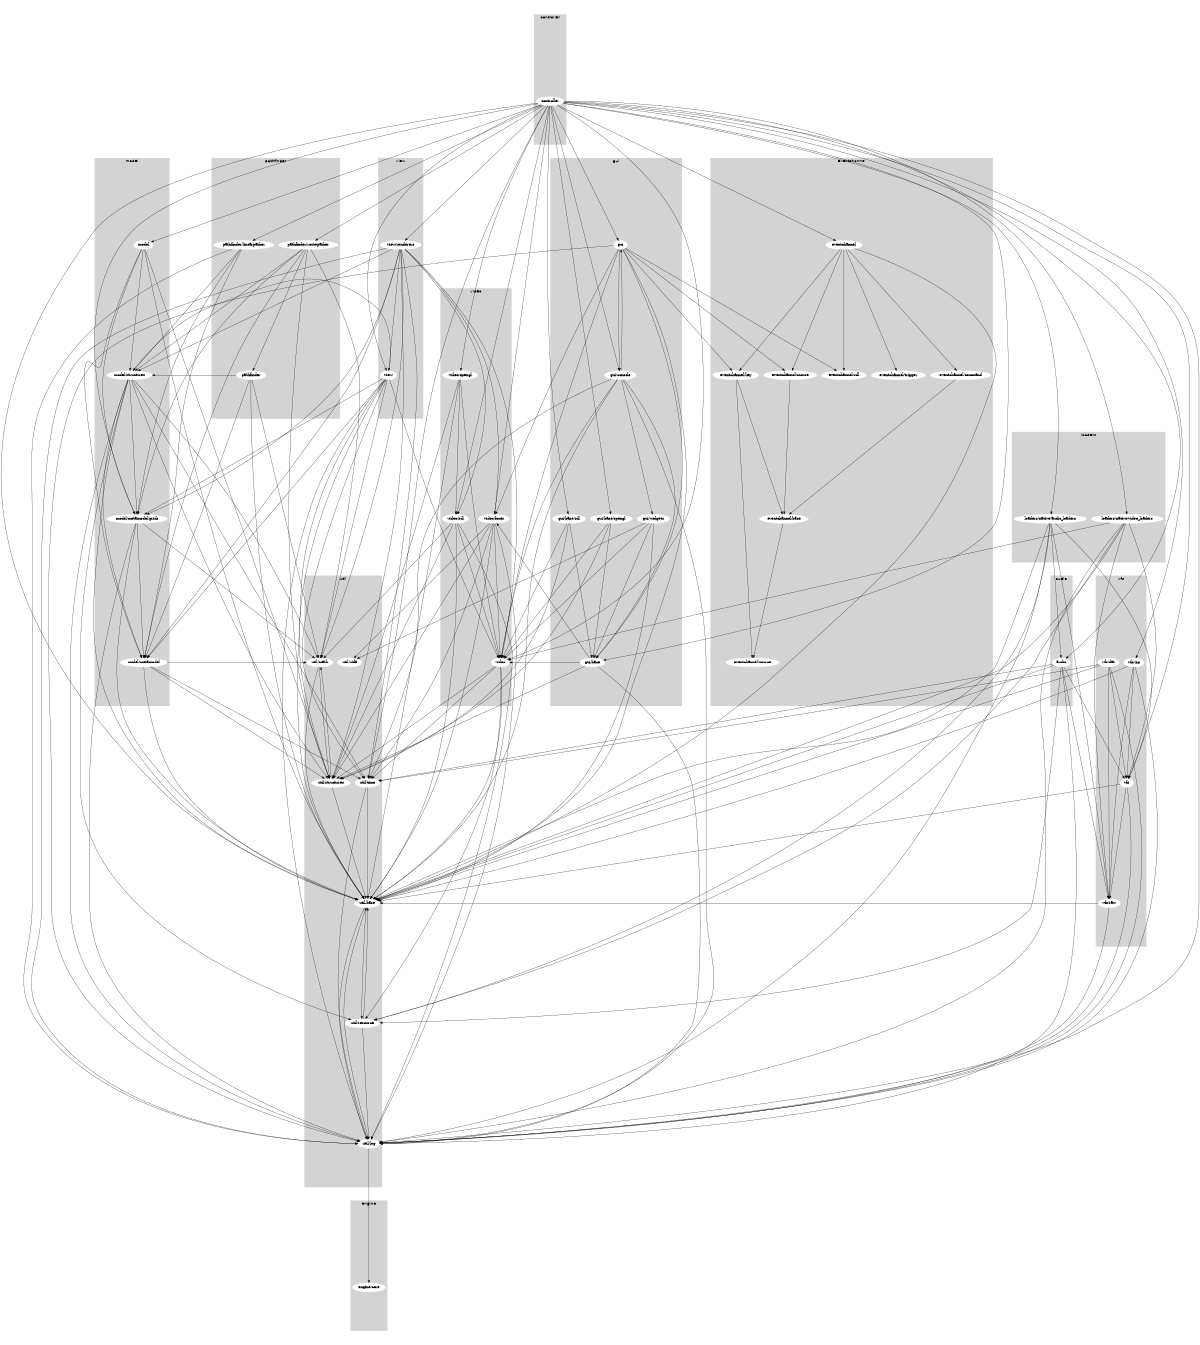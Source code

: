digraph "source tree" {
    overlap=scale;
    size="8,10";
    ratio="fill";
    fontsize="16";
    fontname="Helvetica";
    clusterrank="local";
subgraph cluster_0 {
    style=filled;
    color=lightgrey;
    node [style=filled,color=white];
    "audio"
    label = "audio";
}
subgraph cluster_1 {
    style=filled;
    color=lightgrey;
    node [style=filled,color=white];
    "controller"
    label = "controller";
}
subgraph cluster_2 {
    style=filled;
    color=lightgrey;
    node [style=filled,color=white];
    "engine/core"
    label = "engine";
}
subgraph cluster_3 {
    style=filled;
    color=lightgrey;
    node [style=filled,color=white];
    "eventchannel"; "eventchannel/base"; "eventchannel/command"; "eventchannel/key"; "eventchannel/mouse"; "eventchannel/sdl"; "eventchannel/source"; "eventchannel/trigger"
    label = "eventchannel";
}
subgraph cluster_4 {
    style=filled;
    color=lightgrey;
    node [style=filled,color=white];
    "gui"; "gui/base"; "gui/base/opengl"; "gui/base/sdl"; "gui/console"; "gui/widgets"
    label = "gui";
}
subgraph cluster_5 {
    style=filled;
    color=lightgrey;
    node [style=filled,color=white];
    "loaders/native/audio_loaders"; "loaders/native/video_loaders"
    label = "loaders";
}
subgraph cluster_6 {
    style=filled;
    color=lightgrey;
    node [style=filled,color=white];
    "model"; "model/metamodel"; "model/metamodel/grids"; "model/structures"
    label = "model";
}
subgraph cluster_7 {
    style=filled;
    color=lightgrey;
    node [style=filled,color=white];
    "pathfinder"; "pathfinder/linearpather"; "pathfinder/routepather"
    label = "pathfinder";
}
subgraph cluster_8 {
    style=filled;
    color=lightgrey;
    node [style=filled,color=white];
    "util/base"; "util/log"; "util/math"; "util/resource"; "util/structures"; "util/time"; "util/utf8"
    label = "util";
}
subgraph cluster_9 {
    style=filled;
    color=lightgrey;
    node [style=filled,color=white];
    "vfs"; "vfs/dat"; "vfs/raw"; "vfs/zip"
    label = "vfs";
}
subgraph cluster_10 {
    style=filled;
    color=lightgrey;
    node [style=filled,color=white];
    "video"; "video/fonts"; "video/opengl"; "video/sdl"
    label = "video";
}
subgraph cluster_11 {
    style=filled;
    color=lightgrey;
    node [style=filled,color=white];
    "view"; "view/renderers"
    label = "view";
}
    "audio" -> "util/base"
    "audio" -> "util/log"
    "audio" -> "util/resource"
    "audio" -> "util/time"
    "audio" -> "vfs"
    "audio" -> "vfs/raw"
    "controller" -> "audio"
    "controller" -> "eventchannel"
    "controller" -> "gui"
    "controller" -> "gui/base"
    "controller" -> "gui/base/opengl"
    "controller" -> "gui/base/sdl"
    "controller" -> "gui/console"
    "controller" -> "loaders/native/audio_loaders"
    "controller" -> "loaders/native/video_loaders"
    "controller" -> "model"
    "controller" -> "model/metamodel/grids"
    "controller" -> "pathfinder/linearpather"
    "controller" -> "pathfinder/routepather"
    "controller" -> "util/base"
    "controller" -> "util/log"
    "controller" -> "util/time"
    "controller" -> "vfs"
    "controller" -> "vfs/zip"
    "controller" -> "video"
    "controller" -> "video/fonts"
    "controller" -> "video/opengl"
    "controller" -> "video/sdl"
    "controller" -> "view"
    "controller" -> "view/renderers"
    "eventchannel" -> "eventchannel/command"
    "eventchannel" -> "eventchannel/key"
    "eventchannel" -> "eventchannel/mouse"
    "eventchannel" -> "eventchannel/sdl"
    "eventchannel" -> "eventchannel/trigger"
    "eventchannel" -> "util/base"
    "eventchannel/base" -> "eventchannel/source"
    "eventchannel/command" -> "eventchannel/base"
    "eventchannel/key" -> "eventchannel/base"
    "eventchannel/key" -> "eventchannel/source"
    "eventchannel/mouse" -> "eventchannel/base"
    "gui" -> "eventchannel/key"
    "gui" -> "eventchannel/mouse"
    "gui" -> "eventchannel/sdl"
    "gui" -> "gui/base"
    "gui" -> "gui/console"
    "gui" -> "util/base"
    "gui" -> "util/log"
    "gui" -> "video"
    "gui" -> "video/fonts"
    "gui/base" -> "util/log"
    "gui/base" -> "util/structures"
    "gui/base" -> "video"
    "gui/base" -> "video/fonts"
    "gui/base/opengl" -> "gui/base"
    "gui/base/opengl" -> "util/structures"
    "gui/base/opengl" -> "video"
    "gui/base/sdl" -> "gui/base"
    "gui/base/sdl" -> "util/structures"
    "gui/base/sdl" -> "video"
    "gui/console" -> "gui"
    "gui/console" -> "gui/base"
    "gui/console" -> "gui/widgets"
    "gui/console" -> "util/base"
    "gui/console" -> "util/log"
    "gui/console" -> "util/time"
    "gui/console" -> "video"
    "gui/widgets" -> "gui/base"
    "gui/widgets" -> "util/base"
    "gui/widgets" -> "util/utf8"
    "gui/widgets" -> "video"
    "loaders/native/audio_loaders" -> "audio"
    "loaders/native/audio_loaders" -> "util/base"
    "loaders/native/audio_loaders" -> "util/log"
    "loaders/native/audio_loaders" -> "util/resource"
    "loaders/native/audio_loaders" -> "vfs"
    "loaders/native/audio_loaders" -> "vfs/raw"
    "loaders/native/video_loaders" -> "util/base"
    "loaders/native/video_loaders" -> "util/log"
    "loaders/native/video_loaders" -> "util/resource"
    "loaders/native/video_loaders" -> "vfs"
    "loaders/native/video_loaders" -> "vfs/raw"
    "loaders/native/video_loaders" -> "video"
    "model" -> "model/metamodel"
    "model" -> "model/metamodel/grids"
    "model" -> "model/structures"
    "model" -> "util/base"
    "model" -> "util/structures"
    "model/metamodel" -> "util/base"
    "model/metamodel" -> "util/math"
    "model/metamodel" -> "util/structures"
    "model/metamodel" -> "util/time"
    "model/metamodel/grids" -> "model/metamodel"
    "model/metamodel/grids" -> "util/base"
    "model/metamodel/grids" -> "util/log"
    "model/metamodel/grids" -> "util/math"
    "model/structures" -> "model/metamodel"
    "model/structures" -> "model/metamodel/grids"
    "model/structures" -> "util/base"
    "model/structures" -> "util/log"
    "model/structures" -> "util/math"
    "model/structures" -> "util/resource"
    "model/structures" -> "util/structures"
    "model/structures" -> "util/time"
    "pathfinder" -> "model/metamodel"
    "pathfinder" -> "model/structures"
    "pathfinder" -> "util/base"
    "pathfinder" -> "util/math"
    "pathfinder/linearpather" -> "model/metamodel"
    "pathfinder/linearpather" -> "model/metamodel/grids"
    "pathfinder/linearpather" -> "model/structures"
    "pathfinder/linearpather" -> "util/log"
    "pathfinder/routepather" -> "model/metamodel"
    "pathfinder/routepather" -> "model/metamodel/grids"
    "pathfinder/routepather" -> "model/structures"
    "pathfinder/routepather" -> "pathfinder"
    "pathfinder/routepather" -> "util/math"
    "pathfinder/routepather" -> "util/structures"
    "util/base" -> "util/log"
    "util/base" -> "util/resource"
    "util/log" -> "engine/core"
    "util/log" -> "util/base"
    "util/math" -> "util/base"
    "util/math" -> "util/structures"
    "util/resource" -> "util/base"
    "util/resource" -> "util/log"
    "util/structures" -> "util/base"
    "util/structures" -> "util/math"
    "util/time" -> "util/base"
    "util/time" -> "util/log"
    "vfs" -> "util/base"
    "vfs" -> "util/log"
    "vfs" -> "vfs/raw"
    "vfs/dat" -> "util/base"
    "vfs/dat" -> "util/log"
    "vfs/dat" -> "util/time"
    "vfs/dat" -> "vfs"
    "vfs/dat" -> "vfs/raw"
    "vfs/raw" -> "util/base"
    "vfs/raw" -> "util/log"
    "vfs/zip" -> "util/base"
    "vfs/zip" -> "util/log"
    "vfs/zip" -> "vfs"
    "vfs/zip" -> "vfs/raw"
    "video" -> "util/base"
    "video" -> "util/resource"
    "video" -> "util/structures"
    "video" -> "util/time"
    "video/fonts" -> "util/base"
    "video/fonts" -> "util/log"
    "video/fonts" -> "util/structures"
    "video/fonts" -> "util/time"
    "video/fonts" -> "util/utf8"
    "video/fonts" -> "video"
    "video/opengl" -> "util/base"
    "video/opengl" -> "util/structures"
    "video/opengl" -> "video"
    "video/opengl" -> "video/sdl"
    "video/sdl" -> "util/base"
    "video/sdl" -> "util/log"
    "video/sdl" -> "util/math"
    "video/sdl" -> "util/structures"
    "video/sdl" -> "video"
    "view" -> "model/metamodel"
    "view" -> "model/metamodel/grids"
    "view" -> "model/structures"
    "view" -> "util/base"
    "view" -> "util/log"
    "view" -> "util/math"
    "view" -> "util/structures"
    "view" -> "util/time"
    "view" -> "video"
    "view/renderers" -> "model/metamodel"
    "view/renderers" -> "model/metamodel/grids"
    "view/renderers" -> "model/structures"
    "view/renderers" -> "util/log"
    "view/renderers" -> "util/math"
    "view/renderers" -> "util/structures"
    "view/renderers" -> "util/time"
    "view/renderers" -> "video"
    "view/renderers" -> "video/fonts"
    "view/renderers" -> "video/sdl"
    "view/renderers" -> "view"
}